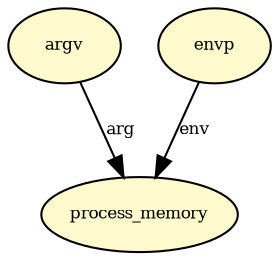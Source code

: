 digraph RGL__DirectedAdjacencyGraph {argv[fontsize = 8,label = argv,shape = ellipse, fillcolor="#fffacd", style = filled]

process_memory[fontsize = 8,label = process_memory,shape = ellipse, fillcolor="#fffacd", style = filled]

argv -> process_memory[fontsize = 8,label = arg]

envp[fontsize = 8,label = envp,shape = ellipse, fillcolor="#fffacd", style = filled]

envp -> process_memory[fontsize = 8,label = env]

}